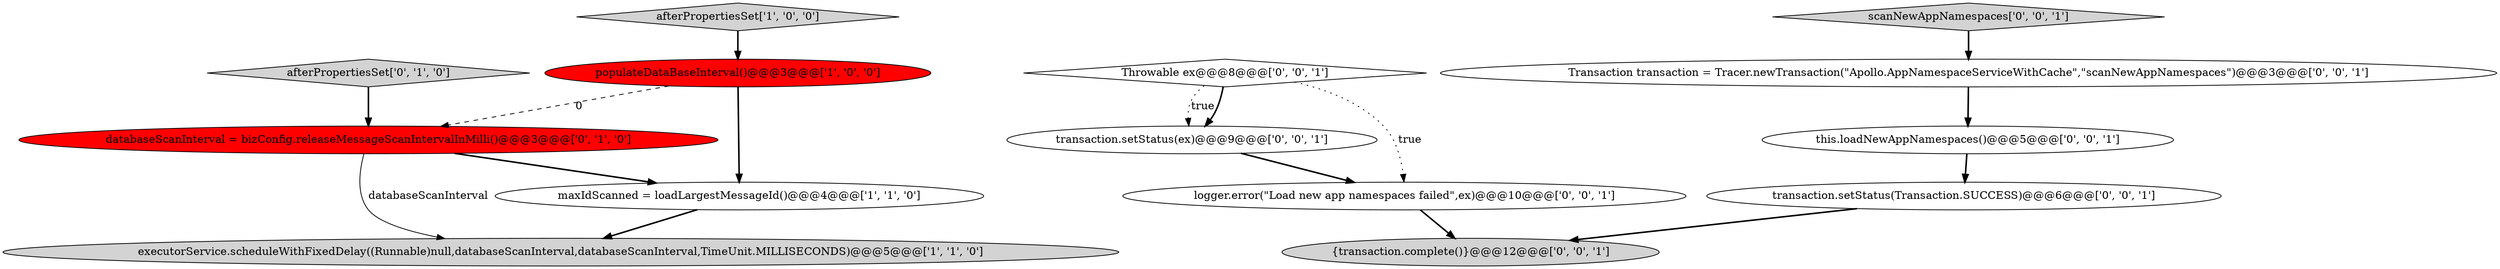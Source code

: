 digraph {
5 [style = filled, label = "afterPropertiesSet['0', '1', '0']", fillcolor = lightgray, shape = diamond image = "AAA0AAABBB2BBB"];
13 [style = filled, label = "Throwable ex@@@8@@@['0', '0', '1']", fillcolor = white, shape = diamond image = "AAA0AAABBB3BBB"];
11 [style = filled, label = "transaction.setStatus(Transaction.SUCCESS)@@@6@@@['0', '0', '1']", fillcolor = white, shape = ellipse image = "AAA0AAABBB3BBB"];
2 [style = filled, label = "populateDataBaseInterval()@@@3@@@['1', '0', '0']", fillcolor = red, shape = ellipse image = "AAA1AAABBB1BBB"];
10 [style = filled, label = "this.loadNewAppNamespaces()@@@5@@@['0', '0', '1']", fillcolor = white, shape = ellipse image = "AAA0AAABBB3BBB"];
4 [style = filled, label = "databaseScanInterval = bizConfig.releaseMessageScanIntervalInMilli()@@@3@@@['0', '1', '0']", fillcolor = red, shape = ellipse image = "AAA1AAABBB2BBB"];
6 [style = filled, label = "transaction.setStatus(ex)@@@9@@@['0', '0', '1']", fillcolor = white, shape = ellipse image = "AAA0AAABBB3BBB"];
7 [style = filled, label = "logger.error(\"Load new app namespaces failed\",ex)@@@10@@@['0', '0', '1']", fillcolor = white, shape = ellipse image = "AAA0AAABBB3BBB"];
8 [style = filled, label = "scanNewAppNamespaces['0', '0', '1']", fillcolor = lightgray, shape = diamond image = "AAA0AAABBB3BBB"];
12 [style = filled, label = "{transaction.complete()}@@@12@@@['0', '0', '1']", fillcolor = lightgray, shape = ellipse image = "AAA0AAABBB3BBB"];
0 [style = filled, label = "afterPropertiesSet['1', '0', '0']", fillcolor = lightgray, shape = diamond image = "AAA0AAABBB1BBB"];
1 [style = filled, label = "maxIdScanned = loadLargestMessageId()@@@4@@@['1', '1', '0']", fillcolor = white, shape = ellipse image = "AAA0AAABBB1BBB"];
9 [style = filled, label = "Transaction transaction = Tracer.newTransaction(\"Apollo.AppNamespaceServiceWithCache\",\"scanNewAppNamespaces\")@@@3@@@['0', '0', '1']", fillcolor = white, shape = ellipse image = "AAA0AAABBB3BBB"];
3 [style = filled, label = "executorService.scheduleWithFixedDelay((Runnable)null,databaseScanInterval,databaseScanInterval,TimeUnit.MILLISECONDS)@@@5@@@['1', '1', '0']", fillcolor = lightgray, shape = ellipse image = "AAA0AAABBB1BBB"];
1->3 [style = bold, label=""];
13->6 [style = dotted, label="true"];
2->4 [style = dashed, label="0"];
4->1 [style = bold, label=""];
11->12 [style = bold, label=""];
13->7 [style = dotted, label="true"];
13->6 [style = bold, label=""];
9->10 [style = bold, label=""];
6->7 [style = bold, label=""];
7->12 [style = bold, label=""];
2->1 [style = bold, label=""];
4->3 [style = solid, label="databaseScanInterval"];
5->4 [style = bold, label=""];
0->2 [style = bold, label=""];
8->9 [style = bold, label=""];
10->11 [style = bold, label=""];
}
